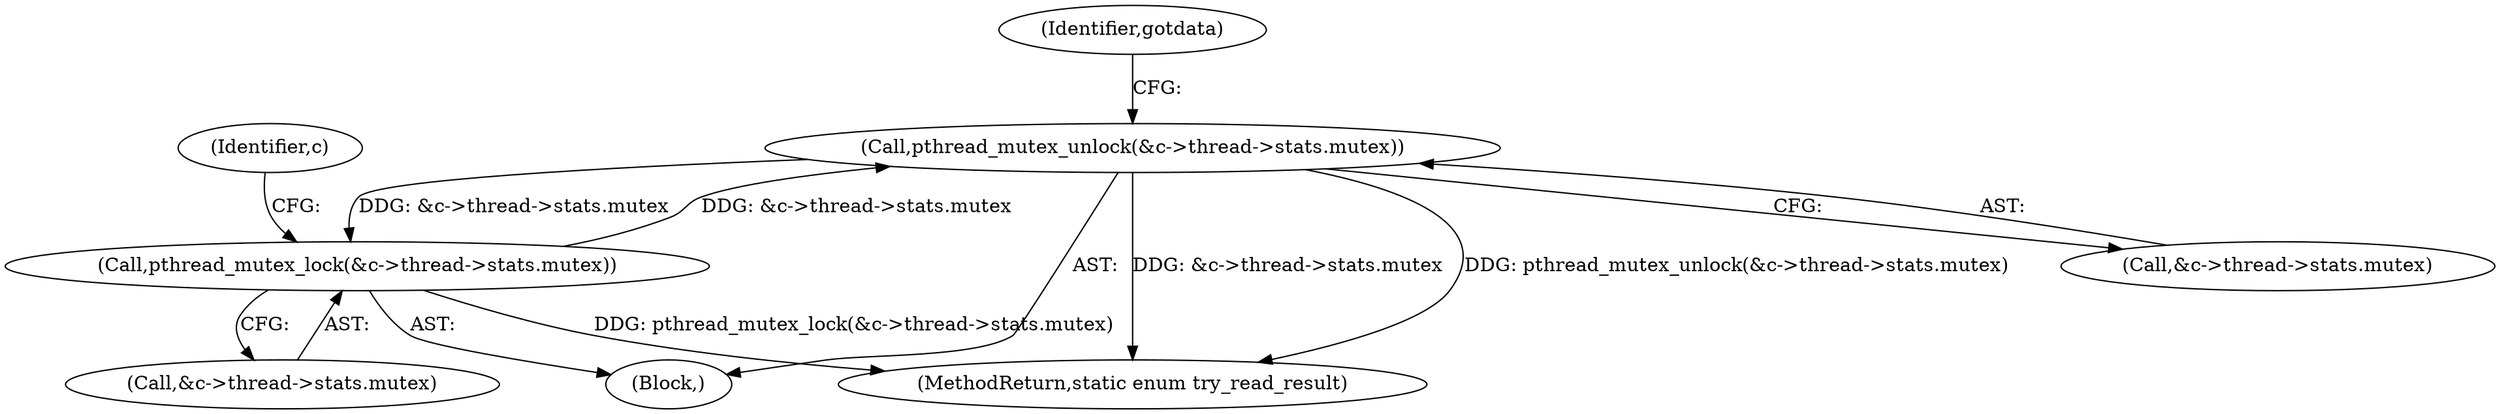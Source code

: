 digraph "0_memcached_75cc83685e103bc8ba380a57468c8f04413033f9_0@API" {
"1000272" [label="(Call,pthread_mutex_unlock(&c->thread->stats.mutex))"];
"1000254" [label="(Call,pthread_mutex_lock(&c->thread->stats.mutex))"];
"1000272" [label="(Call,pthread_mutex_unlock(&c->thread->stats.mutex))"];
"1000282" [label="(Identifier,gotdata)"];
"1000325" [label="(MethodReturn,static enum try_read_result)"];
"1000253" [label="(Block,)"];
"1000272" [label="(Call,pthread_mutex_unlock(&c->thread->stats.mutex))"];
"1000254" [label="(Call,pthread_mutex_lock(&c->thread->stats.mutex))"];
"1000255" [label="(Call,&c->thread->stats.mutex)"];
"1000273" [label="(Call,&c->thread->stats.mutex)"];
"1000267" [label="(Identifier,c)"];
"1000272" -> "1000253"  [label="AST: "];
"1000272" -> "1000273"  [label="CFG: "];
"1000273" -> "1000272"  [label="AST: "];
"1000282" -> "1000272"  [label="CFG: "];
"1000272" -> "1000325"  [label="DDG: &c->thread->stats.mutex"];
"1000272" -> "1000325"  [label="DDG: pthread_mutex_unlock(&c->thread->stats.mutex)"];
"1000272" -> "1000254"  [label="DDG: &c->thread->stats.mutex"];
"1000254" -> "1000272"  [label="DDG: &c->thread->stats.mutex"];
"1000254" -> "1000253"  [label="AST: "];
"1000254" -> "1000255"  [label="CFG: "];
"1000255" -> "1000254"  [label="AST: "];
"1000267" -> "1000254"  [label="CFG: "];
"1000254" -> "1000325"  [label="DDG: pthread_mutex_lock(&c->thread->stats.mutex)"];
}

